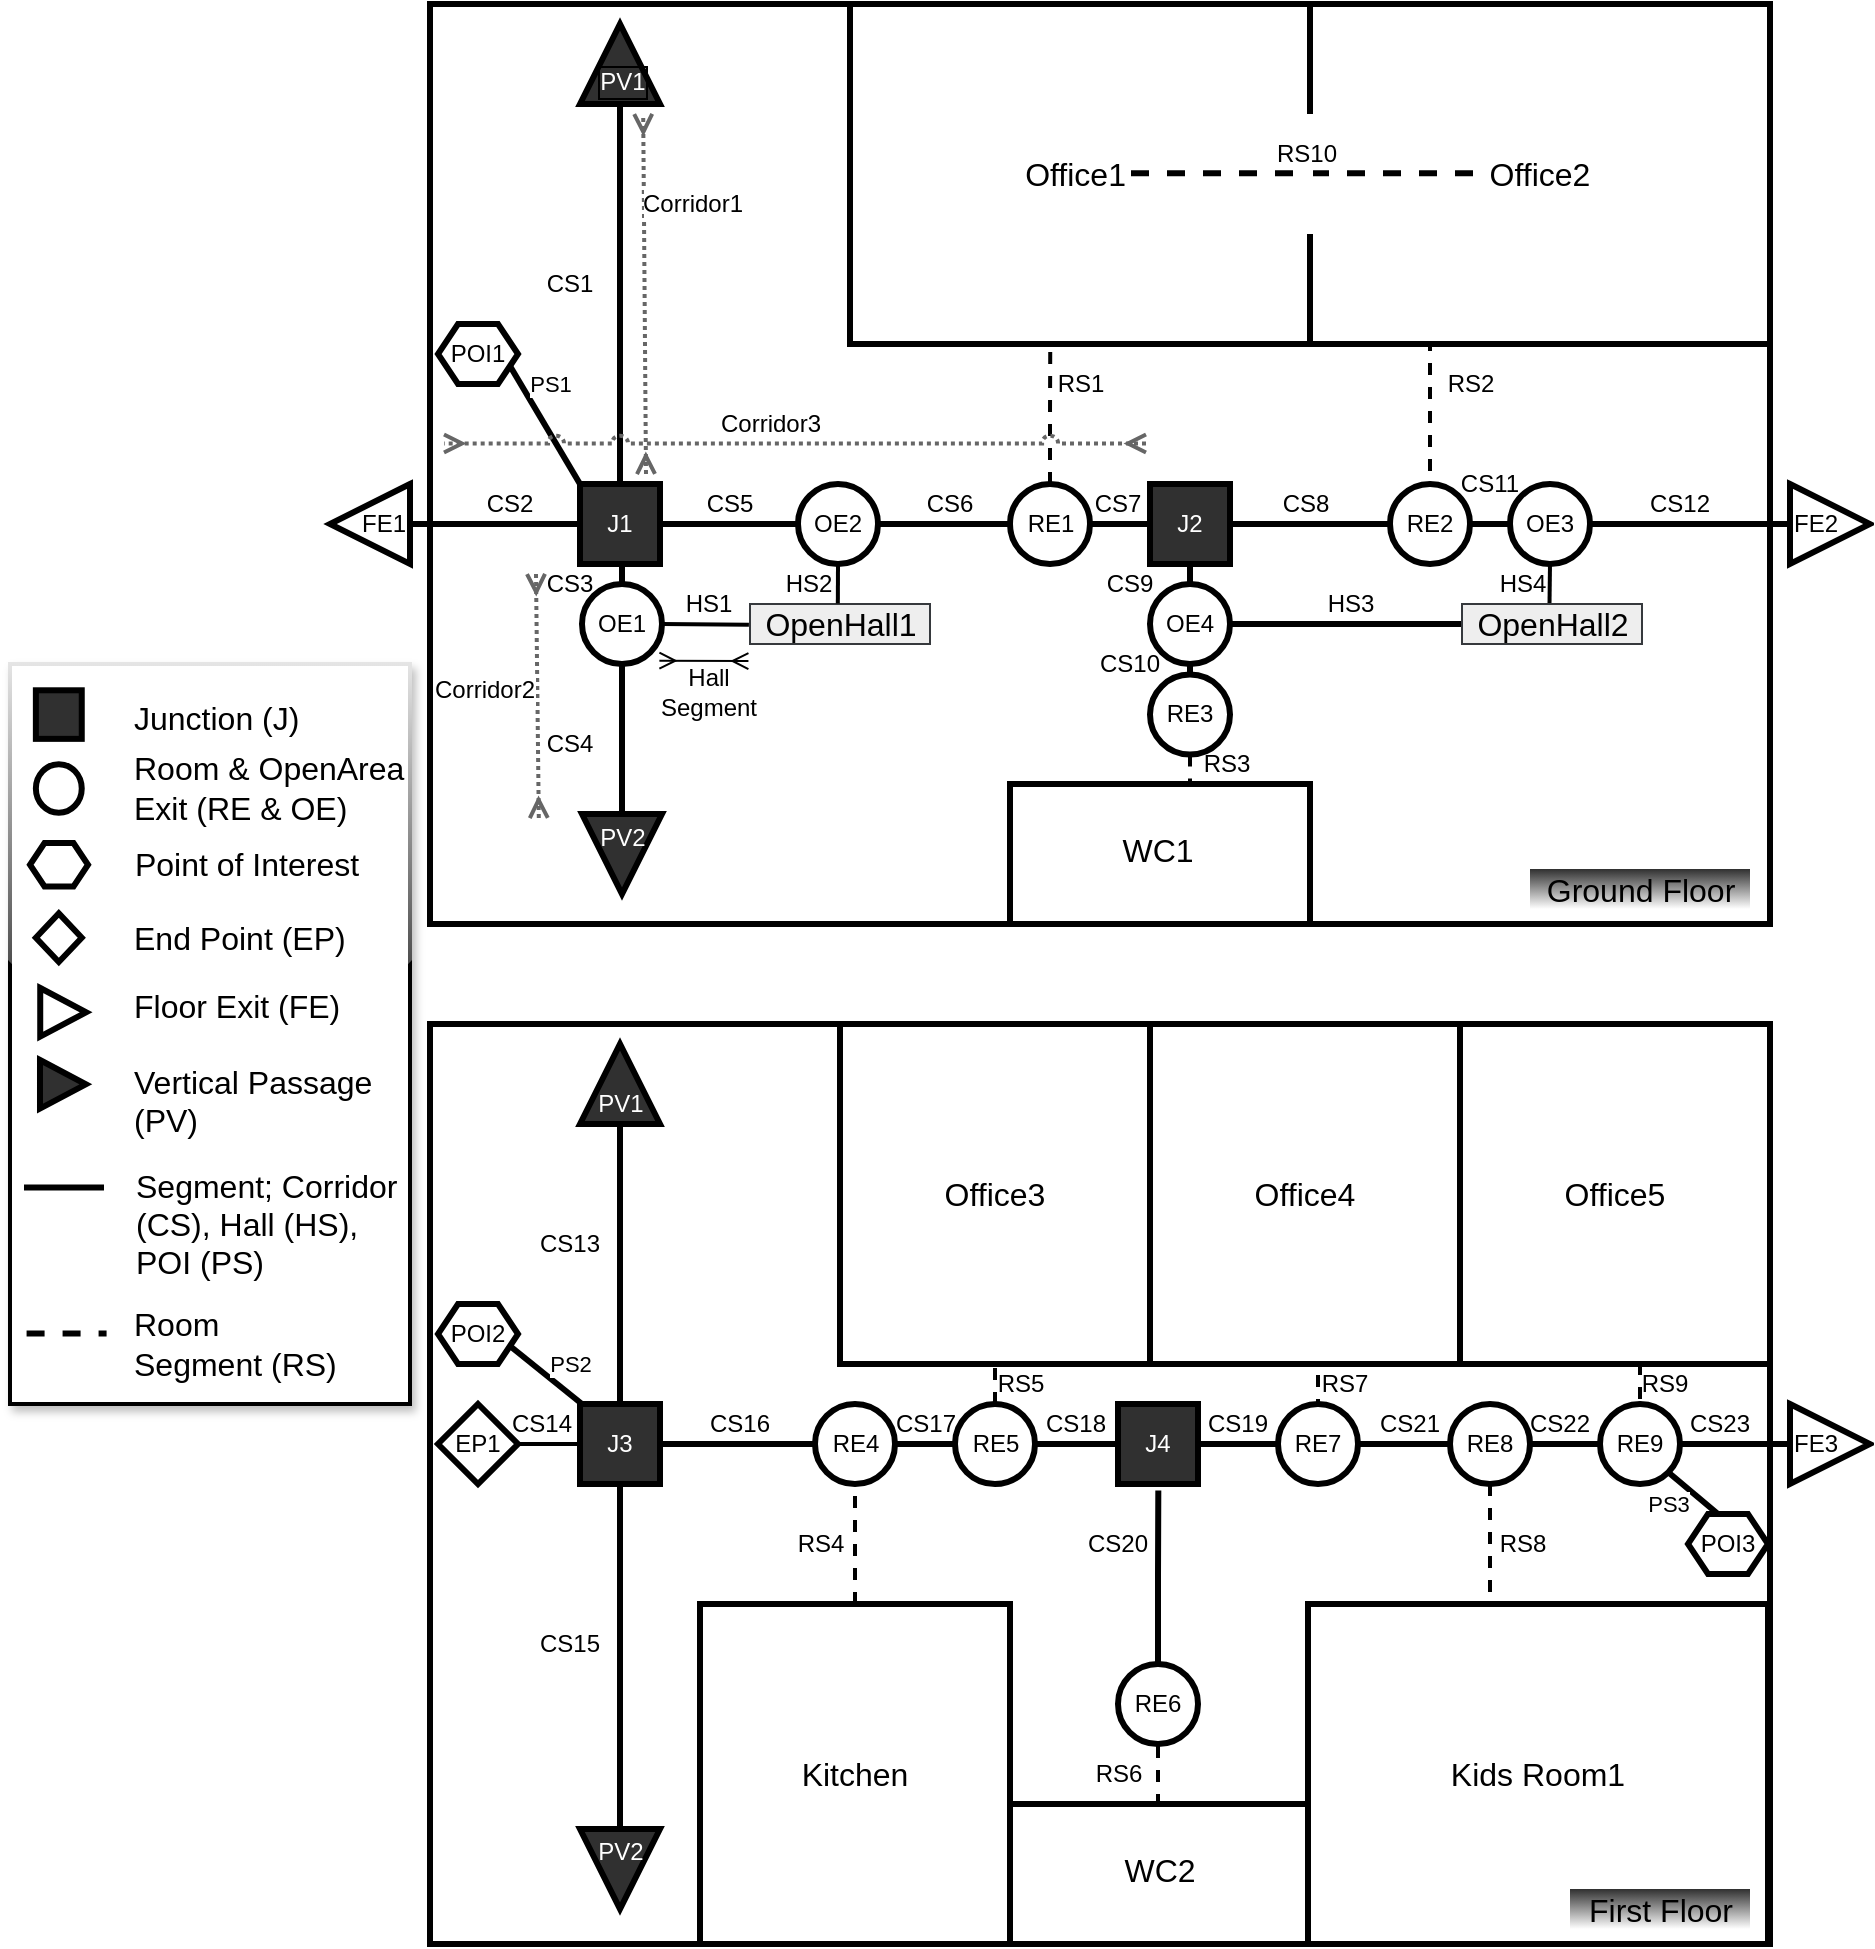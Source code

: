 <mxfile version="13.7.3" type="device"><diagram id="FeTQvDR2r45H1yqkKJsy" name="Page-1"><mxGraphModel dx="2187" dy="922" grid="1" gridSize="10" guides="1" tooltips="1" connect="1" arrows="1" fold="1" page="1" pageScale="1" pageWidth="827" pageHeight="1169" math="0" shadow="0"><root><mxCell id="0"/><mxCell id="1" parent="0"/><mxCell id="H_s1jMmFibpZLGyVerqd-1" value="" style="rounded=0;whiteSpace=wrap;html=1;strokeWidth=3;" parent="1" vertex="1"><mxGeometry x="70" y="10" width="670" height="460" as="geometry"/></mxCell><mxCell id="H_s1jMmFibpZLGyVerqd-9" value="&lt;font style=&quot;font-size: 16px&quot;&gt;Office1&amp;nbsp;&lt;/font&gt;" style="rounded=0;whiteSpace=wrap;html=1;fillColor=#ffffff;strokeWidth=3;" parent="1" vertex="1"><mxGeometry x="280" y="10" width="230" height="170" as="geometry"/></mxCell><mxCell id="H_s1jMmFibpZLGyVerqd-128" style="edgeStyle=orthogonalEdgeStyle;rounded=0;orthogonalLoop=1;jettySize=auto;html=1;exitX=0.25;exitY=1;exitDx=0;exitDy=0;entryX=0.5;entryY=0;entryDx=0;entryDy=0;dashed=1;endArrow=none;endFill=0;strokeWidth=2;fontSize=16;" parent="1" source="H_s1jMmFibpZLGyVerqd-12" target="H_s1jMmFibpZLGyVerqd-51" edge="1"><mxGeometry relative="1" as="geometry"><Array as="points"><mxPoint x="570" y="180"/></Array></mxGeometry></mxCell><mxCell id="emGgeVoVBgO2t76_DJlP-24" style="edgeStyle=none;orthogonalLoop=1;jettySize=auto;html=1;exitX=0;exitY=0.5;exitDx=0;exitDy=0;entryX=0;entryY=0.5;entryDx=0;entryDy=0;startArrow=none;startFill=0;endArrow=none;endFill=0;strokeWidth=3;" parent="1" source="H_s1jMmFibpZLGyVerqd-12" edge="1"><mxGeometry relative="1" as="geometry"><mxPoint x="551.0" y="95" as="targetPoint"/></mxGeometry></mxCell><mxCell id="H_s1jMmFibpZLGyVerqd-12" value="&lt;span style=&quot;font-size: 16px&quot;&gt;Office2&lt;/span&gt;" style="rounded=0;whiteSpace=wrap;html=1;fillColor=#ffffff;strokeWidth=3;" parent="1" vertex="1"><mxGeometry x="510" y="10" width="230" height="170" as="geometry"/></mxCell><mxCell id="H_s1jMmFibpZLGyVerqd-13" value="" style="rounded=0;whiteSpace=wrap;html=1;fillColor=#ffffff;strokeWidth=3;" parent="1" vertex="1"><mxGeometry x="360" y="400" width="150" height="70" as="geometry"/></mxCell><mxCell id="H_s1jMmFibpZLGyVerqd-15" value="&lt;font style=&quot;font-size: 16px&quot;&gt;WC1&lt;/font&gt;" style="text;html=1;strokeColor=none;fillColor=none;align=center;verticalAlign=middle;whiteSpace=wrap;rounded=0;fontSize=12;" parent="1" vertex="1"><mxGeometry x="414" y="422.5" width="40" height="20" as="geometry"/></mxCell><mxCell id="H_s1jMmFibpZLGyVerqd-16" value="" style="rounded=0;whiteSpace=wrap;html=1;strokeWidth=3;" parent="1" vertex="1"><mxGeometry x="70" y="520" width="670" height="460" as="geometry"/></mxCell><mxCell id="H_s1jMmFibpZLGyVerqd-21" value="&lt;span style=&quot;font-size: 16px&quot;&gt;Office3&lt;/span&gt;" style="rounded=0;whiteSpace=wrap;html=1;fillColor=#ffffff;strokeWidth=3;" parent="1" vertex="1"><mxGeometry x="275" y="520" width="155" height="170" as="geometry"/></mxCell><mxCell id="H_s1jMmFibpZLGyVerqd-126" style="edgeStyle=orthogonalEdgeStyle;rounded=0;orthogonalLoop=1;jettySize=auto;html=1;exitX=0.5;exitY=1;exitDx=0;exitDy=0;entryX=0.5;entryY=0;entryDx=0;entryDy=0;dashed=1;endArrow=none;endFill=0;strokeWidth=2;fontSize=16;" parent="1" source="H_s1jMmFibpZLGyVerqd-22" target="H_s1jMmFibpZLGyVerqd-40" edge="1"><mxGeometry relative="1" as="geometry"/></mxCell><mxCell id="H_s1jMmFibpZLGyVerqd-22" value="&lt;span style=&quot;font-size: 16px&quot;&gt;Office5&lt;/span&gt;" style="rounded=0;whiteSpace=wrap;html=1;fillColor=#ffffff;strokeWidth=3;" parent="1" vertex="1"><mxGeometry x="585" y="520" width="155" height="170" as="geometry"/></mxCell><mxCell id="H_s1jMmFibpZLGyVerqd-124" style="edgeStyle=orthogonalEdgeStyle;rounded=0;orthogonalLoop=1;jettySize=auto;html=1;exitX=0.5;exitY=0;exitDx=0;exitDy=0;entryX=0.5;entryY=1;entryDx=0;entryDy=0;dashed=1;endArrow=none;endFill=0;strokeWidth=2;fontSize=16;" parent="1" source="H_s1jMmFibpZLGyVerqd-23" target="H_s1jMmFibpZLGyVerqd-91" edge="1"><mxGeometry relative="1" as="geometry"/></mxCell><mxCell id="H_s1jMmFibpZLGyVerqd-23" value="" style="rounded=0;whiteSpace=wrap;html=1;fillColor=#ffffff;strokeWidth=3;" parent="1" vertex="1"><mxGeometry x="360" y="910" width="150" height="70" as="geometry"/></mxCell><mxCell id="H_s1jMmFibpZLGyVerqd-24" value="&lt;font style=&quot;font-size: 16px&quot;&gt;WC2&lt;/font&gt;" style="text;html=1;strokeColor=none;fillColor=none;align=center;verticalAlign=middle;whiteSpace=wrap;rounded=0;fontSize=12;" parent="1" vertex="1"><mxGeometry x="415" y="932.5" width="40" height="20" as="geometry"/></mxCell><mxCell id="H_s1jMmFibpZLGyVerqd-125" style="edgeStyle=orthogonalEdgeStyle;rounded=0;orthogonalLoop=1;jettySize=auto;html=1;exitX=0.5;exitY=1;exitDx=0;exitDy=0;entryX=0.5;entryY=0;entryDx=0;entryDy=0;dashed=1;endArrow=none;endFill=0;strokeWidth=2;fontSize=16;" parent="1" source="H_s1jMmFibpZLGyVerqd-25" target="H_s1jMmFibpZLGyVerqd-39" edge="1"><mxGeometry relative="1" as="geometry"/></mxCell><mxCell id="H_s1jMmFibpZLGyVerqd-25" value="&lt;span style=&quot;font-size: 16px&quot;&gt;Office4&lt;/span&gt;" style="rounded=0;whiteSpace=wrap;html=1;fillColor=#ffffff;strokeWidth=3;" parent="1" vertex="1"><mxGeometry x="430" y="520" width="155" height="170" as="geometry"/></mxCell><mxCell id="H_s1jMmFibpZLGyVerqd-122" style="edgeStyle=orthogonalEdgeStyle;rounded=0;orthogonalLoop=1;jettySize=auto;html=1;exitX=0.5;exitY=0;exitDx=0;exitDy=0;entryX=0.5;entryY=1;entryDx=0;entryDy=0;endArrow=none;endFill=0;strokeWidth=2;fontSize=16;dashed=1;" parent="1" source="H_s1jMmFibpZLGyVerqd-26" target="H_s1jMmFibpZLGyVerqd-44" edge="1"><mxGeometry relative="1" as="geometry"/></mxCell><mxCell id="H_s1jMmFibpZLGyVerqd-26" value="&lt;font style=&quot;font-size: 16px&quot;&gt;Kitchen&lt;/font&gt;" style="rounded=0;whiteSpace=wrap;html=1;fillColor=#ffffff;strokeWidth=3;" parent="1" vertex="1"><mxGeometry x="205" y="810" width="155" height="170" as="geometry"/></mxCell><mxCell id="H_s1jMmFibpZLGyVerqd-27" value="&lt;font style=&quot;font-size: 16px&quot;&gt;Kids Room1&lt;/font&gt;" style="rounded=0;whiteSpace=wrap;html=1;fillColor=#ffffff;strokeWidth=3;" parent="1" vertex="1"><mxGeometry x="509" y="810" width="230" height="170" as="geometry"/></mxCell><mxCell id="H_s1jMmFibpZLGyVerqd-82" style="edgeStyle=orthogonalEdgeStyle;rounded=0;orthogonalLoop=1;jettySize=auto;html=1;exitX=0;exitY=0.5;exitDx=0;exitDy=0;endArrow=none;endFill=0;strokeWidth=3;fontSize=12;" parent="1" source="H_s1jMmFibpZLGyVerqd-38" target="H_s1jMmFibpZLGyVerqd-44" edge="1"><mxGeometry relative="1" as="geometry"/></mxCell><mxCell id="H_s1jMmFibpZLGyVerqd-123" style="edgeStyle=orthogonalEdgeStyle;rounded=0;orthogonalLoop=1;jettySize=auto;html=1;exitX=0.5;exitY=0;exitDx=0;exitDy=0;entryX=0.5;entryY=1;entryDx=0;entryDy=0;dashed=1;endArrow=none;endFill=0;strokeWidth=2;fontSize=16;" parent="1" source="H_s1jMmFibpZLGyVerqd-38" target="H_s1jMmFibpZLGyVerqd-21" edge="1"><mxGeometry relative="1" as="geometry"/></mxCell><mxCell id="H_s1jMmFibpZLGyVerqd-38" value="RE5" style="ellipse;whiteSpace=wrap;html=1;aspect=fixed;strokeWidth=3;fontSize=12;" parent="1" vertex="1"><mxGeometry x="332.5" y="710" width="40" height="40" as="geometry"/></mxCell><mxCell id="H_s1jMmFibpZLGyVerqd-81" style="edgeStyle=orthogonalEdgeStyle;rounded=0;orthogonalLoop=1;jettySize=auto;html=1;exitX=0;exitY=0.5;exitDx=0;exitDy=0;entryX=1;entryY=0.5;entryDx=0;entryDy=0;endArrow=none;endFill=0;strokeWidth=3;fontSize=12;" parent="1" source="6WjGq5o4AHV743usQjrq-7" target="H_s1jMmFibpZLGyVerqd-38" edge="1"><mxGeometry relative="1" as="geometry"><mxPoint x="415" y="730" as="sourcePoint"/></mxGeometry></mxCell><mxCell id="H_s1jMmFibpZLGyVerqd-39" value="RE7" style="ellipse;whiteSpace=wrap;html=1;aspect=fixed;strokeWidth=3;fontSize=12;" parent="1" vertex="1"><mxGeometry x="494" y="710" width="40" height="40" as="geometry"/></mxCell><mxCell id="H_s1jMmFibpZLGyVerqd-79" style="edgeStyle=orthogonalEdgeStyle;rounded=0;orthogonalLoop=1;jettySize=auto;html=1;exitX=0;exitY=0.5;exitDx=0;exitDy=0;entryX=1;entryY=0.5;entryDx=0;entryDy=0;endArrow=none;endFill=0;strokeWidth=3;fontSize=12;" parent="1" source="H_s1jMmFibpZLGyVerqd-40" target="H_s1jMmFibpZLGyVerqd-45" edge="1"><mxGeometry relative="1" as="geometry"/></mxCell><mxCell id="H_s1jMmFibpZLGyVerqd-40" value="RE9" style="ellipse;whiteSpace=wrap;html=1;aspect=fixed;strokeWidth=3;fontSize=12;" parent="1" vertex="1"><mxGeometry x="655" y="710" width="40" height="40" as="geometry"/></mxCell><mxCell id="H_s1jMmFibpZLGyVerqd-78" style="edgeStyle=orthogonalEdgeStyle;rounded=0;orthogonalLoop=1;jettySize=auto;html=1;entryX=1;entryY=0.5;entryDx=0;entryDy=0;endArrow=none;endFill=0;strokeWidth=3;fontSize=12;" parent="1" source="H_s1jMmFibpZLGyVerqd-42" target="H_s1jMmFibpZLGyVerqd-40" edge="1"><mxGeometry relative="1" as="geometry"/></mxCell><mxCell id="H_s1jMmFibpZLGyVerqd-42" value="FE3" style="triangle;whiteSpace=wrap;html=1;strokeColor=#000000;strokeWidth=3;fillColor=#FFFFFF;gradientColor=none;fontSize=12;align=left;" parent="1" vertex="1"><mxGeometry x="750" y="710" width="40" height="40" as="geometry"/></mxCell><mxCell id="H_s1jMmFibpZLGyVerqd-43" value="" style="triangle;whiteSpace=wrap;html=1;strokeColor=#000000;strokeWidth=3;fillColor=#303030;gradientColor=none;fontSize=12;rotation=-90;fontColor=#FFFFFF;" parent="1" vertex="1"><mxGeometry x="145" y="530" width="40" height="40" as="geometry"/></mxCell><mxCell id="H_s1jMmFibpZLGyVerqd-44" value="RE4" style="ellipse;whiteSpace=wrap;html=1;aspect=fixed;strokeWidth=3;fontSize=12;" parent="1" vertex="1"><mxGeometry x="262.5" y="710" width="40" height="40" as="geometry"/></mxCell><mxCell id="H_s1jMmFibpZLGyVerqd-80" style="edgeStyle=orthogonalEdgeStyle;rounded=0;orthogonalLoop=1;jettySize=auto;html=1;exitX=0;exitY=0.5;exitDx=0;exitDy=0;entryX=1;entryY=0.5;entryDx=0;entryDy=0;endArrow=none;endFill=0;strokeWidth=3;fontSize=12;" parent="1" source="H_s1jMmFibpZLGyVerqd-45" target="H_s1jMmFibpZLGyVerqd-39" edge="1"><mxGeometry relative="1" as="geometry"/></mxCell><mxCell id="H_s1jMmFibpZLGyVerqd-127" style="edgeStyle=orthogonalEdgeStyle;rounded=0;orthogonalLoop=1;jettySize=auto;html=1;exitX=0.5;exitY=1;exitDx=0;exitDy=0;dashed=1;endArrow=none;endFill=0;strokeWidth=2;fontSize=16;" parent="1" source="H_s1jMmFibpZLGyVerqd-45" edge="1"><mxGeometry relative="1" as="geometry"><mxPoint x="610" y="810" as="targetPoint"/><Array as="points"><mxPoint x="610" y="810"/></Array></mxGeometry></mxCell><mxCell id="H_s1jMmFibpZLGyVerqd-45" value="RE8" style="ellipse;whiteSpace=wrap;html=1;aspect=fixed;strokeWidth=3;fontSize=12;" parent="1" vertex="1"><mxGeometry x="580" y="710" width="40" height="40" as="geometry"/></mxCell><mxCell id="H_s1jMmFibpZLGyVerqd-87" style="edgeStyle=orthogonalEdgeStyle;rounded=0;orthogonalLoop=1;jettySize=auto;html=1;exitX=0;exitY=0.5;exitDx=0;exitDy=0;entryX=0.5;entryY=1;entryDx=0;entryDy=0;endArrow=none;endFill=0;strokeWidth=3;fontSize=12;" parent="1" source="H_s1jMmFibpZLGyVerqd-47" target="H_s1jMmFibpZLGyVerqd-86" edge="1"><mxGeometry relative="1" as="geometry"/></mxCell><mxCell id="H_s1jMmFibpZLGyVerqd-47" value="" style="triangle;whiteSpace=wrap;html=1;strokeColor=#000000;strokeWidth=3;fillColor=#303030;gradientColor=none;fontSize=12;rotation=90;" parent="1" vertex="1"><mxGeometry x="145" y="922.5" width="40" height="40" as="geometry"/></mxCell><mxCell id="H_s1jMmFibpZLGyVerqd-48" value="" style="triangle;whiteSpace=wrap;html=1;strokeColor=#000000;strokeWidth=3;fillColor=#303030;gradientColor=none;fontSize=12;rotation=90;" parent="1" vertex="1"><mxGeometry x="146" y="415" width="40" height="40" as="geometry"/></mxCell><mxCell id="H_s1jMmFibpZLGyVerqd-49" value="" style="triangle;whiteSpace=wrap;html=1;strokeColor=#000000;strokeWidth=3;fillColor=#303030;gradientColor=none;fontSize=12;rotation=-90;" parent="1" vertex="1"><mxGeometry x="145" y="20" width="40" height="40" as="geometry"/></mxCell><mxCell id="H_s1jMmFibpZLGyVerqd-61" style="edgeStyle=orthogonalEdgeStyle;rounded=0;orthogonalLoop=1;jettySize=auto;html=1;exitX=0;exitY=0.5;exitDx=0;exitDy=0;entryX=1;entryY=0.5;entryDx=0;entryDy=0;fontSize=12;endArrow=none;endFill=0;strokeWidth=3;" parent="1" source="H_s1jMmFibpZLGyVerqd-65" target="H_s1jMmFibpZLGyVerqd-58" edge="1"><mxGeometry relative="1" as="geometry"/></mxCell><mxCell id="H_s1jMmFibpZLGyVerqd-67" style="edgeStyle=orthogonalEdgeStyle;rounded=0;orthogonalLoop=1;jettySize=auto;html=1;exitX=0;exitY=0.5;exitDx=0;exitDy=0;entryX=1;entryY=0.5;entryDx=0;entryDy=0;endArrow=none;endFill=0;strokeWidth=3;fontSize=12;" parent="1" source="QsYqPLQp_j27m1w2icqJ-17" target="H_s1jMmFibpZLGyVerqd-65" edge="1"><mxGeometry relative="1" as="geometry"/></mxCell><mxCell id="H_s1jMmFibpZLGyVerqd-136" style="edgeStyle=orthogonalEdgeStyle;rounded=0;orthogonalLoop=1;jettySize=auto;html=1;entryX=0.431;entryY=1.001;entryDx=0;entryDy=0;entryPerimeter=0;endArrow=none;endFill=0;strokeWidth=2;fontSize=16;dashed=1;exitX=0.5;exitY=0;exitDx=0;exitDy=0;" parent="1" source="H_s1jMmFibpZLGyVerqd-50" edge="1"><mxGeometry relative="1" as="geometry"><mxPoint x="381.0" y="211" as="sourcePoint"/><mxPoint x="380.13" y="180.17" as="targetPoint"/></mxGeometry></mxCell><mxCell id="H_s1jMmFibpZLGyVerqd-50" value="" style="ellipse;whiteSpace=wrap;html=1;aspect=fixed;strokeWidth=3;fontSize=12;" parent="1" vertex="1"><mxGeometry x="360" y="250" width="40" height="40" as="geometry"/></mxCell><mxCell id="H_s1jMmFibpZLGyVerqd-63" style="edgeStyle=orthogonalEdgeStyle;rounded=0;orthogonalLoop=1;jettySize=auto;html=1;exitX=1;exitY=0.5;exitDx=0;exitDy=0;entryX=0;entryY=0.5;entryDx=0;entryDy=0;endArrow=none;endFill=0;strokeWidth=3;fontSize=12;" parent="1" source="QsYqPLQp_j27m1w2icqJ-7" target="H_s1jMmFibpZLGyVerqd-56" edge="1"><mxGeometry relative="1" as="geometry"/></mxCell><mxCell id="QsYqPLQp_j27m1w2icqJ-6" style="edgeStyle=orthogonalEdgeStyle;rounded=0;orthogonalLoop=1;jettySize=auto;html=1;exitX=0.5;exitY=1;exitDx=0;exitDy=0;entryX=0.5;entryY=0;entryDx=0;entryDy=0;endArrow=none;endFill=0;strokeWidth=3;" parent="1" source="6WjGq5o4AHV743usQjrq-1" target="H_s1jMmFibpZLGyVerqd-131" edge="1"><mxGeometry relative="1" as="geometry"/></mxCell><mxCell id="H_s1jMmFibpZLGyVerqd-51" value="RE2" style="ellipse;whiteSpace=wrap;html=1;aspect=fixed;strokeWidth=3;fontSize=12;" parent="1" vertex="1"><mxGeometry x="550" y="250" width="40" height="40" as="geometry"/></mxCell><mxCell id="H_s1jMmFibpZLGyVerqd-56" value="FE2" style="triangle;whiteSpace=wrap;html=1;strokeColor=#000000;strokeWidth=3;fillColor=#FFFFFF;gradientColor=none;fontSize=12;align=left;" parent="1" vertex="1"><mxGeometry x="750" y="250" width="40" height="40" as="geometry"/></mxCell><mxCell id="H_s1jMmFibpZLGyVerqd-58" value="FE1" style="triangle;whiteSpace=wrap;html=1;strokeColor=#000000;strokeWidth=3;fillColor=#FFFFFF;gradientColor=none;fontSize=12;rotation=0;flipH=1;align=right;" parent="1" vertex="1"><mxGeometry x="20" y="250" width="40" height="40" as="geometry"/></mxCell><mxCell id="H_s1jMmFibpZLGyVerqd-68" style="edgeStyle=orthogonalEdgeStyle;rounded=0;orthogonalLoop=1;jettySize=auto;html=1;exitX=0.5;exitY=0;exitDx=0;exitDy=0;entryX=0;entryY=0.5;entryDx=0;entryDy=0;endArrow=none;endFill=0;strokeWidth=3;fontSize=12;" parent="1" source="H_s1jMmFibpZLGyVerqd-65" target="H_s1jMmFibpZLGyVerqd-49" edge="1"><mxGeometry relative="1" as="geometry"/></mxCell><mxCell id="H_s1jMmFibpZLGyVerqd-69" style="edgeStyle=orthogonalEdgeStyle;rounded=0;orthogonalLoop=1;jettySize=auto;html=1;exitX=0.5;exitY=1;exitDx=0;exitDy=0;entryX=0;entryY=0.5;entryDx=0;entryDy=0;endArrow=none;endFill=0;strokeWidth=3;fontSize=12;" parent="1" source="QsYqPLQp_j27m1w2icqJ-21" target="H_s1jMmFibpZLGyVerqd-48" edge="1"><mxGeometry relative="1" as="geometry"/></mxCell><mxCell id="emGgeVoVBgO2t76_DJlP-3" value="PS1" style="orthogonalLoop=1;jettySize=auto;html=1;exitX=0;exitY=0;exitDx=0;exitDy=0;entryX=1;entryY=0.75;entryDx=0;entryDy=0;endArrow=none;endFill=0;elbow=vertical;strokeWidth=3;" parent="1" source="H_s1jMmFibpZLGyVerqd-65" target="emGgeVoVBgO2t76_DJlP-1" edge="1"><mxGeometry x="0.477" y="-13" relative="1" as="geometry"><mxPoint x="155" y="239" as="sourcePoint"/><mxPoint x="120" y="210" as="targetPoint"/><mxPoint as="offset"/></mxGeometry></mxCell><mxCell id="H_s1jMmFibpZLGyVerqd-65" value="J1" style="whiteSpace=wrap;html=1;aspect=fixed;strokeColor=#000000;strokeWidth=3;fillColor=#303030;gradientColor=none;fontSize=12;fontColor=#FFFFFF;" parent="1" vertex="1"><mxGeometry x="145" y="250" width="40" height="40" as="geometry"/></mxCell><mxCell id="H_s1jMmFibpZLGyVerqd-88" style="edgeStyle=orthogonalEdgeStyle;rounded=0;orthogonalLoop=1;jettySize=auto;html=1;exitX=0.5;exitY=0;exitDx=0;exitDy=0;entryX=0;entryY=0.5;entryDx=0;entryDy=0;endArrow=none;endFill=0;strokeWidth=3;fontSize=12;" parent="1" source="H_s1jMmFibpZLGyVerqd-86" target="H_s1jMmFibpZLGyVerqd-43" edge="1"><mxGeometry relative="1" as="geometry"/></mxCell><mxCell id="H_s1jMmFibpZLGyVerqd-89" style="edgeStyle=orthogonalEdgeStyle;rounded=0;orthogonalLoop=1;jettySize=auto;html=1;exitX=1;exitY=0.5;exitDx=0;exitDy=0;entryX=0;entryY=0.5;entryDx=0;entryDy=0;endArrow=none;endFill=0;strokeWidth=3;fontSize=12;" parent="1" source="H_s1jMmFibpZLGyVerqd-86" target="H_s1jMmFibpZLGyVerqd-44" edge="1"><mxGeometry relative="1" as="geometry"/></mxCell><mxCell id="H_s1jMmFibpZLGyVerqd-86" value="J3" style="whiteSpace=wrap;html=1;aspect=fixed;strokeColor=#000000;strokeWidth=3;fillColor=#303030;gradientColor=none;fontSize=12;fontColor=#FFFFFF;" parent="1" vertex="1"><mxGeometry x="145" y="710" width="40" height="40" as="geometry"/></mxCell><mxCell id="H_s1jMmFibpZLGyVerqd-91" value="RE6" style="ellipse;whiteSpace=wrap;html=1;aspect=fixed;strokeWidth=3;fontSize=12;" parent="1" vertex="1"><mxGeometry x="414" y="840" width="40" height="40" as="geometry"/></mxCell><mxCell id="H_s1jMmFibpZLGyVerqd-93" style="edgeStyle=orthogonalEdgeStyle;rounded=0;orthogonalLoop=1;jettySize=auto;html=1;exitX=0;exitY=0.5;exitDx=0;exitDy=0;endArrow=none;endFill=0;strokeWidth=3;fontSize=12;entryX=1;entryY=0.5;entryDx=0;entryDy=0;" parent="1" source="H_s1jMmFibpZLGyVerqd-39" target="6WjGq5o4AHV743usQjrq-7" edge="1"><mxGeometry relative="1" as="geometry"><mxPoint x="487.5" y="730" as="sourcePoint"/><mxPoint x="455" y="730" as="targetPoint"/></mxGeometry></mxCell><mxCell id="H_s1jMmFibpZLGyVerqd-120" value="Ground Floor" style="text;html=1;align=center;verticalAlign=middle;resizable=0;points=[];autosize=1;fontSize=16;fillColor=#303030;gradientColor=#ffffff;" parent="1" vertex="1"><mxGeometry x="620" y="442.5" width="110" height="20" as="geometry"/></mxCell><mxCell id="H_s1jMmFibpZLGyVerqd-121" value="First Floor" style="text;html=1;align=center;verticalAlign=middle;resizable=0;points=[];autosize=1;fontSize=16;fillColor=#303030;gradientColor=#ffffff;" parent="1" vertex="1"><mxGeometry x="640" y="952.5" width="90" height="20" as="geometry"/></mxCell><mxCell id="H_s1jMmFibpZLGyVerqd-133" style="edgeStyle=orthogonalEdgeStyle;rounded=0;orthogonalLoop=1;jettySize=auto;html=1;entryX=0.5;entryY=0;entryDx=0;entryDy=0;dashed=1;endArrow=none;endFill=0;strokeWidth=2;fontSize=16;" parent="1" source="H_s1jMmFibpZLGyVerqd-131" target="H_s1jMmFibpZLGyVerqd-13" edge="1"><mxGeometry relative="1" as="geometry"><Array as="points"><mxPoint x="450" y="400"/></Array></mxGeometry></mxCell><mxCell id="QsYqPLQp_j27m1w2icqJ-2" style="edgeStyle=orthogonalEdgeStyle;rounded=0;orthogonalLoop=1;jettySize=auto;html=1;exitX=0;exitY=0.5;exitDx=0;exitDy=0;entryX=0.982;entryY=0.471;entryDx=0;entryDy=0;entryPerimeter=0;strokeWidth=3;endArrow=none;endFill=0;" parent="1" source="6WjGq5o4AHV743usQjrq-1" target="szQ37OMuKZmXvjRgwUrV-1" edge="1"><mxGeometry relative="1" as="geometry"/></mxCell><mxCell id="H_s1jMmFibpZLGyVerqd-131" value="RE3" style="ellipse;whiteSpace=wrap;html=1;aspect=fixed;strokeWidth=3;fontSize=12;" parent="1" vertex="1"><mxGeometry x="430" y="345.29" width="40" height="40" as="geometry"/></mxCell><mxCell id="H_s1jMmFibpZLGyVerqd-140" style="edgeStyle=orthogonalEdgeStyle;rounded=0;orthogonalLoop=1;jettySize=auto;html=1;exitX=1;exitY=0.5;exitDx=0;exitDy=0;entryX=0;entryY=0.5;entryDx=0;entryDy=0;endArrow=none;endFill=0;strokeWidth=2;fontSize=16;" parent="1" source="H_s1jMmFibpZLGyVerqd-139" target="H_s1jMmFibpZLGyVerqd-86" edge="1"><mxGeometry relative="1" as="geometry"/></mxCell><mxCell id="H_s1jMmFibpZLGyVerqd-139" value="EP1" style="rhombus;whiteSpace=wrap;html=1;strokeColor=#000000;strokeWidth=3;fillColor=#FFFFFF;gradientColor=none;fontSize=12;aspect=fixed;" parent="1" vertex="1"><mxGeometry x="74" y="710" width="40" height="40" as="geometry"/></mxCell><mxCell id="szQ37OMuKZmXvjRgwUrV-1" value="RE1" style="text;html=1;align=center;verticalAlign=middle;resizable=0;points=[];autosize=1;" parent="1" vertex="1"><mxGeometry x="360" y="260" width="40" height="20" as="geometry"/></mxCell><mxCell id="szQ37OMuKZmXvjRgwUrV-2" value="PV1" style="text;html=1;align=center;verticalAlign=middle;resizable=0;points=[];autosize=1;fontColor=#FFFFFF;labelBorderColor=#000000;" parent="1" vertex="1"><mxGeometry x="146" y="39" width="40" height="20" as="geometry"/></mxCell><mxCell id="szQ37OMuKZmXvjRgwUrV-11" value="PV2" style="text;html=1;align=center;verticalAlign=middle;resizable=0;points=[];autosize=1;fontColor=#FFFFFF;" parent="1" vertex="1"><mxGeometry x="146" y="417" width="40" height="20" as="geometry"/></mxCell><mxCell id="szQ37OMuKZmXvjRgwUrV-12" value="Text" style="text;html=1;align=center;verticalAlign=middle;resizable=0;points=[];autosize=1;fontColor=#FFFFFF;" parent="1" vertex="1"><mxGeometry x="224" y="501" width="40" height="20" as="geometry"/></mxCell><mxCell id="szQ37OMuKZmXvjRgwUrV-14" value="&lt;font color=&quot;#ffffff&quot;&gt;PV1&lt;/font&gt;" style="text;html=1;align=center;verticalAlign=middle;resizable=0;points=[];autosize=1;fontColor=#303030;" parent="1" vertex="1"><mxGeometry x="145" y="550" width="40" height="20" as="geometry"/></mxCell><mxCell id="szQ37OMuKZmXvjRgwUrV-15" value="PV2" style="text;html=1;align=center;verticalAlign=middle;resizable=0;points=[];autosize=1;fontColor=#FFFFFF;" parent="1" vertex="1"><mxGeometry x="145" y="923.5" width="40" height="20" as="geometry"/></mxCell><mxCell id="fVjPSOBGSRbUAIZiHek_-10" value="Corridor3" style="text;html=1;align=center;verticalAlign=middle;resizable=0;points=[];autosize=1;rotation=0;" parent="1" vertex="1"><mxGeometry x="205" y="210" width="70" height="20" as="geometry"/></mxCell><mxCell id="fVjPSOBGSRbUAIZiHek_-7" value="" style="endArrow=ERmany;startArrow=ERmany;html=1;rounded=0;jumpStyle=arc;startFill=0;endFill=0;strokeWidth=2;strokeColor=#666666;dashed=1;dashPattern=1 1;" parent="1" edge="1"><mxGeometry width="50" height="50" relative="1" as="geometry"><mxPoint x="428" y="229.76" as="sourcePoint"/><mxPoint x="77" y="229.76" as="targetPoint"/></mxGeometry></mxCell><mxCell id="QsYqPLQp_j27m1w2icqJ-7" value="OE3" style="ellipse;whiteSpace=wrap;html=1;aspect=fixed;strokeWidth=3;fontSize=12;" parent="1" vertex="1"><mxGeometry x="610" y="250" width="40" height="40" as="geometry"/></mxCell><mxCell id="QsYqPLQp_j27m1w2icqJ-8" style="edgeStyle=orthogonalEdgeStyle;rounded=0;orthogonalLoop=1;jettySize=auto;html=1;exitX=1;exitY=0.5;exitDx=0;exitDy=0;entryX=0;entryY=0.5;entryDx=0;entryDy=0;endArrow=none;endFill=0;strokeWidth=3;fontSize=12;" parent="1" source="H_s1jMmFibpZLGyVerqd-51" target="QsYqPLQp_j27m1w2icqJ-7" edge="1"><mxGeometry relative="1" as="geometry"><mxPoint x="590.0" y="270" as="sourcePoint"/><mxPoint x="750" y="270" as="targetPoint"/></mxGeometry></mxCell><mxCell id="QsYqPLQp_j27m1w2icqJ-14" value="" style="endArrow=none;html=1;strokeWidth=2;exitX=0.486;exitY=0.071;exitDx=0;exitDy=0;exitPerimeter=0;" parent="1" source="QsYqPLQp_j27m1w2icqJ-15" edge="1"><mxGeometry width="50" height="50" relative="1" as="geometry"><mxPoint x="630" y="370" as="sourcePoint"/><mxPoint x="630" y="290" as="targetPoint"/></mxGeometry></mxCell><mxCell id="6WjGq5o4AHV743usQjrq-5" style="edgeStyle=orthogonalEdgeStyle;rounded=0;orthogonalLoop=1;jettySize=auto;html=1;endArrow=none;endFill=0;strokeWidth=3;entryX=1;entryY=0.5;entryDx=0;entryDy=0;" parent="1" source="QsYqPLQp_j27m1w2icqJ-15" target="6WjGq5o4AHV743usQjrq-6" edge="1"><mxGeometry relative="1" as="geometry"><mxPoint x="450" y="330" as="targetPoint"/></mxGeometry></mxCell><mxCell id="QsYqPLQp_j27m1w2icqJ-15" value="&lt;font style=&quot;font-size: 16px&quot;&gt;OpenHall2&lt;/font&gt;" style="text;html=1;align=center;verticalAlign=middle;resizable=0;points=[];autosize=1;fillColor=#eeeeee;strokeColor=#36393d;" parent="1" vertex="1"><mxGeometry x="586" y="310" width="90" height="20" as="geometry"/></mxCell><mxCell id="QsYqPLQp_j27m1w2icqJ-16" value="&lt;font style=&quot;font-size: 16px&quot;&gt;OpenHall1&lt;/font&gt;" style="text;html=1;align=center;verticalAlign=middle;resizable=0;points=[];autosize=1;rounded=0;fillColor=#eeeeee;strokeColor=#36393d;" parent="1" vertex="1"><mxGeometry x="230" y="310" width="90" height="20" as="geometry"/></mxCell><mxCell id="QsYqPLQp_j27m1w2icqJ-17" value="OE2" style="ellipse;whiteSpace=wrap;html=1;aspect=fixed;strokeWidth=3;fontSize=12;" parent="1" vertex="1"><mxGeometry x="254" y="250" width="40" height="40" as="geometry"/></mxCell><mxCell id="QsYqPLQp_j27m1w2icqJ-18" style="edgeStyle=orthogonalEdgeStyle;rounded=0;orthogonalLoop=1;jettySize=auto;html=1;exitX=0;exitY=0.5;exitDx=0;exitDy=0;entryX=1;entryY=0.5;entryDx=0;entryDy=0;endArrow=none;endFill=0;strokeWidth=3;fontSize=12;" parent="1" source="H_s1jMmFibpZLGyVerqd-50" target="QsYqPLQp_j27m1w2icqJ-17" edge="1"><mxGeometry relative="1" as="geometry"><mxPoint x="360" y="270.0" as="sourcePoint"/><mxPoint x="185" y="270.0" as="targetPoint"/></mxGeometry></mxCell><mxCell id="QsYqPLQp_j27m1w2icqJ-19" value="" style="endArrow=none;html=1;strokeWidth=2;exitX=0.488;exitY=-0.01;exitDx=0;exitDy=0;exitPerimeter=0;entryX=0.5;entryY=1;entryDx=0;entryDy=0;" parent="1" source="QsYqPLQp_j27m1w2icqJ-16" target="QsYqPLQp_j27m1w2icqJ-17" edge="1"><mxGeometry width="50" height="50" relative="1" as="geometry"><mxPoint x="274" y="369" as="sourcePoint"/><mxPoint x="274.29" y="290.0" as="targetPoint"/></mxGeometry></mxCell><mxCell id="QsYqPLQp_j27m1w2icqJ-20" value="" style="endArrow=none;html=1;strokeWidth=2;entryX=-0.006;entryY=0.52;entryDx=0;entryDy=0;entryPerimeter=0;exitX=1;exitY=0.5;exitDx=0;exitDy=0;" parent="1" source="QsYqPLQp_j27m1w2icqJ-21" target="QsYqPLQp_j27m1w2icqJ-16" edge="1"><mxGeometry width="50" height="50" relative="1" as="geometry"><mxPoint x="170" y="379" as="sourcePoint"/><mxPoint x="240" y="379.29" as="targetPoint"/></mxGeometry></mxCell><mxCell id="QsYqPLQp_j27m1w2icqJ-21" value="OE1" style="ellipse;whiteSpace=wrap;html=1;aspect=fixed;strokeWidth=3;fontSize=12;" parent="1" vertex="1"><mxGeometry x="146" y="300" width="40" height="40" as="geometry"/></mxCell><mxCell id="QsYqPLQp_j27m1w2icqJ-23" style="edgeStyle=orthogonalEdgeStyle;rounded=0;orthogonalLoop=1;jettySize=auto;html=1;exitX=0.5;exitY=1;exitDx=0;exitDy=0;entryX=0.5;entryY=0;entryDx=0;entryDy=0;endArrow=none;endFill=0;strokeWidth=3;fontSize=12;" parent="1" source="H_s1jMmFibpZLGyVerqd-65" target="QsYqPLQp_j27m1w2icqJ-21" edge="1"><mxGeometry relative="1" as="geometry"><mxPoint x="165" y="290" as="sourcePoint"/><mxPoint x="165" y="415" as="targetPoint"/></mxGeometry></mxCell><mxCell id="6WjGq5o4AHV743usQjrq-1" value="J2" style="whiteSpace=wrap;html=1;aspect=fixed;strokeColor=#000000;strokeWidth=3;fillColor=#303030;gradientColor=none;fontSize=12;fontColor=#FFFFFF;" parent="1" vertex="1"><mxGeometry x="430" y="250" width="40" height="40" as="geometry"/></mxCell><mxCell id="6WjGq5o4AHV743usQjrq-2" style="edgeStyle=orthogonalEdgeStyle;rounded=0;orthogonalLoop=1;jettySize=auto;html=1;exitX=0;exitY=0.5;exitDx=0;exitDy=0;entryX=1;entryY=0.5;entryDx=0;entryDy=0;endArrow=none;endFill=0;strokeWidth=3;" parent="1" source="H_s1jMmFibpZLGyVerqd-51" target="6WjGq5o4AHV743usQjrq-1" edge="1"><mxGeometry relative="1" as="geometry"><mxPoint x="550" y="270" as="sourcePoint"/><mxPoint x="470" y="270" as="targetPoint"/></mxGeometry></mxCell><mxCell id="6WjGq5o4AHV743usQjrq-6" value="OE4" style="ellipse;whiteSpace=wrap;html=1;aspect=fixed;strokeWidth=3;fontSize=12;" parent="1" vertex="1"><mxGeometry x="430" y="300" width="40" height="40" as="geometry"/></mxCell><mxCell id="6WjGq5o4AHV743usQjrq-7" value="J4" style="whiteSpace=wrap;html=1;aspect=fixed;strokeColor=#000000;strokeWidth=3;fillColor=#303030;gradientColor=none;fontSize=12;fontColor=#FFFFFF;" parent="1" vertex="1"><mxGeometry x="414" y="710" width="40" height="40" as="geometry"/></mxCell><mxCell id="6WjGq5o4AHV743usQjrq-8" style="edgeStyle=orthogonalEdgeStyle;rounded=0;orthogonalLoop=1;jettySize=auto;html=1;exitX=0.5;exitY=0;exitDx=0;exitDy=0;entryX=0.504;entryY=1.08;entryDx=0;entryDy=0;entryPerimeter=0;endArrow=none;endFill=0;strokeWidth=3;" parent="1" source="H_s1jMmFibpZLGyVerqd-91" target="6WjGq5o4AHV743usQjrq-7" edge="1"><mxGeometry relative="1" as="geometry"/></mxCell><mxCell id="6WjGq5o4AHV743usQjrq-10" value="CS1" style="text;html=1;strokeColor=none;fillColor=none;align=center;verticalAlign=middle;whiteSpace=wrap;rounded=0;" parent="1" vertex="1"><mxGeometry x="120" y="140" width="40" height="20" as="geometry"/></mxCell><mxCell id="6WjGq5o4AHV743usQjrq-11" value="CS2" style="text;html=1;strokeColor=none;fillColor=none;align=center;verticalAlign=middle;whiteSpace=wrap;rounded=0;" parent="1" vertex="1"><mxGeometry x="90" y="250" width="40" height="20" as="geometry"/></mxCell><mxCell id="6WjGq5o4AHV743usQjrq-13" value="CS3" style="text;html=1;strokeColor=none;fillColor=none;align=center;verticalAlign=middle;whiteSpace=wrap;rounded=0;" parent="1" vertex="1"><mxGeometry x="120" y="290" width="40" height="20" as="geometry"/></mxCell><mxCell id="6WjGq5o4AHV743usQjrq-14" value="CS4" style="text;html=1;strokeColor=none;fillColor=none;align=center;verticalAlign=middle;whiteSpace=wrap;rounded=0;" parent="1" vertex="1"><mxGeometry x="120" y="370" width="40" height="20" as="geometry"/></mxCell><mxCell id="6WjGq5o4AHV743usQjrq-15" value="CS5" style="text;html=1;strokeColor=none;fillColor=none;align=center;verticalAlign=middle;whiteSpace=wrap;rounded=0;" parent="1" vertex="1"><mxGeometry x="200" y="250" width="40" height="20" as="geometry"/></mxCell><mxCell id="6WjGq5o4AHV743usQjrq-16" value="CS6" style="text;html=1;strokeColor=none;fillColor=none;align=center;verticalAlign=middle;whiteSpace=wrap;rounded=0;" parent="1" vertex="1"><mxGeometry x="310" y="250" width="40" height="20" as="geometry"/></mxCell><mxCell id="6WjGq5o4AHV743usQjrq-17" value="CS7" style="text;html=1;strokeColor=none;fillColor=none;align=center;verticalAlign=middle;whiteSpace=wrap;rounded=0;" parent="1" vertex="1"><mxGeometry x="394" y="250" width="40" height="20" as="geometry"/></mxCell><mxCell id="6WjGq5o4AHV743usQjrq-18" value="CS8" style="text;html=1;strokeColor=none;fillColor=none;align=center;verticalAlign=middle;whiteSpace=wrap;rounded=0;" parent="1" vertex="1"><mxGeometry x="487.5" y="250" width="40" height="20" as="geometry"/></mxCell><mxCell id="6WjGq5o4AHV743usQjrq-19" value="CS9" style="text;html=1;strokeColor=none;fillColor=none;align=center;verticalAlign=middle;whiteSpace=wrap;rounded=0;" parent="1" vertex="1"><mxGeometry x="400" y="290" width="40" height="20" as="geometry"/></mxCell><mxCell id="6WjGq5o4AHV743usQjrq-20" value="CS10" style="text;html=1;strokeColor=none;fillColor=none;align=center;verticalAlign=middle;whiteSpace=wrap;rounded=0;" parent="1" vertex="1"><mxGeometry x="400" y="330" width="40" height="20" as="geometry"/></mxCell><mxCell id="6WjGq5o4AHV743usQjrq-21" value="CS11" style="text;html=1;strokeColor=none;fillColor=none;align=center;verticalAlign=middle;whiteSpace=wrap;rounded=0;" parent="1" vertex="1"><mxGeometry x="580" y="240" width="40" height="20" as="geometry"/></mxCell><mxCell id="6WjGq5o4AHV743usQjrq-22" value="CS12" style="text;html=1;strokeColor=none;fillColor=none;align=center;verticalAlign=middle;whiteSpace=wrap;rounded=0;" parent="1" vertex="1"><mxGeometry x="675" y="250" width="40" height="20" as="geometry"/></mxCell><mxCell id="6WjGq5o4AHV743usQjrq-23" value="CS13" style="text;html=1;strokeColor=none;fillColor=none;align=center;verticalAlign=middle;whiteSpace=wrap;rounded=0;" parent="1" vertex="1"><mxGeometry x="120" y="620" width="40" height="20" as="geometry"/></mxCell><mxCell id="6WjGq5o4AHV743usQjrq-24" value="CS14" style="text;html=1;strokeColor=none;fillColor=none;align=center;verticalAlign=middle;whiteSpace=wrap;rounded=0;" parent="1" vertex="1"><mxGeometry x="106" y="710" width="40" height="20" as="geometry"/></mxCell><mxCell id="6WjGq5o4AHV743usQjrq-25" value="CS15" style="text;html=1;strokeColor=none;fillColor=none;align=center;verticalAlign=middle;whiteSpace=wrap;rounded=0;" parent="1" vertex="1"><mxGeometry x="120" y="820" width="40" height="20" as="geometry"/></mxCell><mxCell id="6WjGq5o4AHV743usQjrq-26" value="CS16" style="text;html=1;strokeColor=none;fillColor=none;align=center;verticalAlign=middle;whiteSpace=wrap;rounded=0;" parent="1" vertex="1"><mxGeometry x="205" y="710" width="40" height="20" as="geometry"/></mxCell><mxCell id="6WjGq5o4AHV743usQjrq-27" value="CS17" style="text;html=1;strokeColor=none;fillColor=none;align=center;verticalAlign=middle;whiteSpace=wrap;rounded=0;" parent="1" vertex="1"><mxGeometry x="298" y="710" width="40" height="20" as="geometry"/></mxCell><mxCell id="6WjGq5o4AHV743usQjrq-28" value="CS18" style="text;html=1;strokeColor=none;fillColor=none;align=center;verticalAlign=middle;whiteSpace=wrap;rounded=0;" parent="1" vertex="1"><mxGeometry x="372.5" y="710" width="40" height="20" as="geometry"/></mxCell><mxCell id="6WjGq5o4AHV743usQjrq-29" value="CS19" style="text;html=1;strokeColor=none;fillColor=none;align=center;verticalAlign=middle;whiteSpace=wrap;rounded=0;" parent="1" vertex="1"><mxGeometry x="454" y="710" width="40" height="20" as="geometry"/></mxCell><mxCell id="6WjGq5o4AHV743usQjrq-30" value="CS20" style="text;html=1;strokeColor=none;fillColor=none;align=center;verticalAlign=middle;whiteSpace=wrap;rounded=0;" parent="1" vertex="1"><mxGeometry x="394" y="770" width="40" height="20" as="geometry"/></mxCell><mxCell id="6WjGq5o4AHV743usQjrq-31" value="CS21" style="text;html=1;strokeColor=none;fillColor=none;align=center;verticalAlign=middle;whiteSpace=wrap;rounded=0;" parent="1" vertex="1"><mxGeometry x="540" y="710" width="40" height="20" as="geometry"/></mxCell><mxCell id="6WjGq5o4AHV743usQjrq-32" value="CS22" style="text;html=1;strokeColor=none;fillColor=none;align=center;verticalAlign=middle;whiteSpace=wrap;rounded=0;" parent="1" vertex="1"><mxGeometry x="615" y="710" width="40" height="20" as="geometry"/></mxCell><mxCell id="6WjGq5o4AHV743usQjrq-33" value="CS23" style="text;html=1;strokeColor=none;fillColor=none;align=center;verticalAlign=middle;whiteSpace=wrap;rounded=0;" parent="1" vertex="1"><mxGeometry x="695" y="710" width="40" height="20" as="geometry"/></mxCell><mxCell id="H6ky8Y8-DVw1EJVkH1-d-3" value="" style="endArrow=ERmany;startArrow=ERmany;html=1;rounded=0;startFill=0;endFill=0;entryX=0.837;entryY=-0.016;entryDx=0;entryDy=0;entryPerimeter=0;exitX=0.095;exitY=-0.022;exitDx=0;exitDy=0;exitPerimeter=0;" parent="1" source="H6ky8Y8-DVw1EJVkH1-d-4" target="H6ky8Y8-DVw1EJVkH1-d-4" edge="1"><mxGeometry width="50" height="50" relative="1" as="geometry"><mxPoint x="181" y="340.17" as="sourcePoint"/><mxPoint x="240" y="340" as="targetPoint"/></mxGeometry></mxCell><mxCell id="H6ky8Y8-DVw1EJVkH1-d-4" value="&lt;div&gt;&lt;span&gt;Hall&lt;/span&gt;&lt;/div&gt;Segment" style="text;html=1;align=center;verticalAlign=middle;resizable=0;points=[];autosize=1;rotation=0;" parent="1" vertex="1"><mxGeometry x="179.001" y="339" width="60" height="30" as="geometry"/></mxCell><mxCell id="H6ky8Y8-DVw1EJVkH1-d-6" value="HS1" style="text;html=1;align=center;verticalAlign=middle;resizable=0;points=[];autosize=1;" parent="1" vertex="1"><mxGeometry x="189" y="300" width="40" height="20" as="geometry"/></mxCell><mxCell id="H6ky8Y8-DVw1EJVkH1-d-7" value="HS2" style="text;html=1;align=center;verticalAlign=middle;resizable=0;points=[];autosize=1;" parent="1" vertex="1"><mxGeometry x="239" y="290" width="40" height="20" as="geometry"/></mxCell><mxCell id="H6ky8Y8-DVw1EJVkH1-d-8" value="HS3" style="text;html=1;align=center;verticalAlign=middle;resizable=0;points=[];autosize=1;" parent="1" vertex="1"><mxGeometry x="510" y="300" width="40" height="20" as="geometry"/></mxCell><mxCell id="H6ky8Y8-DVw1EJVkH1-d-9" value="HS4" style="text;html=1;align=center;verticalAlign=middle;resizable=0;points=[];autosize=1;" parent="1" vertex="1"><mxGeometry x="596" y="290" width="40" height="20" as="geometry"/></mxCell><mxCell id="H_s1jMmFibpZLGyVerqd-118" value="" style="rounded=0;whiteSpace=wrap;html=1;strokeWidth=2;fillColor=#FFFFFF;fontSize=16;align=left;glass=1;shadow=1;" parent="1" vertex="1"><mxGeometry x="-140" y="340" width="200" height="370" as="geometry"/></mxCell><mxCell id="H_s1jMmFibpZLGyVerqd-35" value="&lt;blockquote style=&quot;margin: 0px 0px 0px 40px ; border: none ; padding: 0px ; font-size: 16px&quot;&gt;&lt;br&gt;&lt;/blockquote&gt;" style="ellipse;whiteSpace=wrap;html=1;strokeWidth=3;fontSize=16;labelPosition=right;verticalLabelPosition=middle;align=left;verticalAlign=middle;" parent="1" vertex="1"><mxGeometry x="-127.063" y="390.089" width="22.941" height="24.286" as="geometry"/></mxCell><mxCell id="H_s1jMmFibpZLGyVerqd-72" value="&lt;blockquote style=&quot;margin: 0 0 0 40px ; border: none ; padding: 0px&quot;&gt;&lt;br&gt;&lt;/blockquote&gt;" style="whiteSpace=wrap;html=1;strokeColor=#000000;strokeWidth=3;fillColor=#303030;gradientColor=none;fontSize=12;labelPosition=right;verticalLabelPosition=middle;align=left;verticalAlign=middle;" parent="1" vertex="1"><mxGeometry x="-127.063" y="353.147" width="22.941" height="24.286" as="geometry"/></mxCell><mxCell id="H_s1jMmFibpZLGyVerqd-114" value="&lt;span&gt;Room &amp;amp; OpenArea&lt;br&gt;Exit (RE &amp;amp; OE)&lt;/span&gt;" style="text;html=1;align=left;verticalAlign=middle;resizable=0;points=[];autosize=1;fontSize=16;" parent="1" vertex="1"><mxGeometry x="-80.008" y="382.237" width="150" height="40" as="geometry"/></mxCell><mxCell id="H_s1jMmFibpZLGyVerqd-116" value="&lt;span&gt;Junction (J)&lt;/span&gt;" style="text;html=1;align=left;verticalAlign=middle;resizable=0;points=[];autosize=1;fontSize=16;" parent="1" vertex="1"><mxGeometry x="-80.004" y="357.434" width="100" height="20" as="geometry"/></mxCell><mxCell id="H_s1jMmFibpZLGyVerqd-34" value="&lt;blockquote style=&quot;margin: 0 0 0 40px ; border: none ; padding: 0px&quot;&gt;&lt;br&gt;&lt;/blockquote&gt;" style="triangle;whiteSpace=wrap;html=1;strokeColor=#000000;strokeWidth=3;fillColor=#303030;gradientColor=none;fontSize=12;align=left;labelPosition=right;verticalLabelPosition=middle;verticalAlign=middle;" parent="1" vertex="1"><mxGeometry x="-125.003" y="537.998" width="22.941" height="24.286" as="geometry"/></mxCell><mxCell id="H_s1jMmFibpZLGyVerqd-112" style="edgeStyle=orthogonalEdgeStyle;rounded=0;orthogonalLoop=1;jettySize=auto;html=1;exitX=0;exitY=0.5;exitDx=0;exitDy=0;entryX=0;entryY=0.25;entryDx=0;entryDy=0;endArrow=none;endFill=0;strokeWidth=3;fontSize=16;" parent="1" source="H_s1jMmFibpZLGyVerqd-34" target="H_s1jMmFibpZLGyVerqd-34" edge="1"><mxGeometry relative="1" as="geometry"/></mxCell><mxCell id="H_s1jMmFibpZLGyVerqd-115" value="&lt;span&gt;Vertical Passage&lt;br&gt;(PV)&lt;br&gt;&lt;br&gt;&lt;/span&gt;" style="text;html=1;align=left;verticalAlign=middle;resizable=0;points=[];autosize=1;fontSize=16;" parent="1" vertex="1"><mxGeometry x="-80.004" y="537.995" width="130" height="60" as="geometry"/></mxCell><mxCell id="H_s1jMmFibpZLGyVerqd-37" value="&lt;blockquote style=&quot;margin: 0 0 0 40px ; border: none ; padding: 0px&quot;&gt;&lt;br&gt;&lt;/blockquote&gt;" style="triangle;whiteSpace=wrap;html=1;strokeColor=#000000;strokeWidth=3;fillColor=#FFFFFF;gradientColor=none;fontSize=12;labelPosition=right;verticalLabelPosition=middle;align=left;verticalAlign=middle;" parent="1" vertex="1"><mxGeometry x="-124.883" y="501.999" width="22.941" height="24.286" as="geometry"/></mxCell><mxCell id="H_s1jMmFibpZLGyVerqd-113" value="&lt;span&gt;Floor Exit (FE)&lt;/span&gt;" style="text;html=1;align=left;verticalAlign=middle;resizable=0;points=[];autosize=1;fontSize=16;" parent="1" vertex="1"><mxGeometry x="-80.004" y="500.996" width="120" height="20" as="geometry"/></mxCell><mxCell id="H_s1jMmFibpZLGyVerqd-84" value="&lt;blockquote style=&quot;margin: 0 0 0 40px ; border: none ; padding: 0px&quot;&gt;&lt;br&gt;&lt;/blockquote&gt;" style="rhombus;whiteSpace=wrap;html=1;strokeColor=#000000;strokeWidth=3;fillColor=#FFFFFF;gradientColor=none;fontSize=12;labelPosition=right;verticalLabelPosition=middle;align=left;verticalAlign=middle;" parent="1" vertex="1"><mxGeometry x="-127.063" y="464.708" width="22.941" height="24.286" as="geometry"/></mxCell><mxCell id="H_s1jMmFibpZLGyVerqd-117" value="&lt;span&gt;End Point (EP)&lt;/span&gt;" style="text;html=1;align=left;verticalAlign=middle;resizable=0;points=[];autosize=1;fontSize=16;" parent="1" vertex="1"><mxGeometry x="-80.004" y="466.856" width="120" height="20" as="geometry"/></mxCell><mxCell id="6WjGq5o4AHV743usQjrq-34" value="&lt;font style=&quot;font-size: 16px&quot;&gt;Segment; Corridor (CS), Hall (HS), POI (PS)&lt;/font&gt;" style="text;html=1;strokeColor=none;fillColor=none;align=left;verticalAlign=middle;whiteSpace=wrap;rounded=0;" parent="1" vertex="1"><mxGeometry x="-78.6" y="590" width="140.01" height="60" as="geometry"/></mxCell><mxCell id="6WjGq5o4AHV743usQjrq-35" value="" style="endArrow=none;startArrow=none;html=1;strokeColor=#000000;strokeWidth=3;startFill=0;endFill=0;" parent="1" edge="1"><mxGeometry width="50" height="50" relative="1" as="geometry"><mxPoint x="-133" y="601.76" as="sourcePoint"/><mxPoint x="-93" y="601.76" as="targetPoint"/></mxGeometry></mxCell><mxCell id="H6ky8Y8-DVw1EJVkH1-d-12" value="&lt;font style=&quot;font-size: 16px&quot;&gt;Room&lt;br&gt;Segment (RS)&lt;/font&gt;" style="text;html=1;strokeColor=none;fillColor=none;align=left;verticalAlign=middle;whiteSpace=wrap;rounded=0;" parent="1" vertex="1"><mxGeometry x="-80.01" y="650" width="140.01" height="60" as="geometry"/></mxCell><mxCell id="H6ky8Y8-DVw1EJVkH1-d-13" value="" style="endArrow=none;startArrow=none;html=1;strokeColor=#000000;strokeWidth=3;startFill=0;endFill=0;dashed=1;" parent="1" edge="1"><mxGeometry width="50" height="50" relative="1" as="geometry"><mxPoint x="-131.71" y="674.76" as="sourcePoint"/><mxPoint x="-91.71" y="674.76" as="targetPoint"/></mxGeometry></mxCell><mxCell id="H6ky8Y8-DVw1EJVkH1-d-16" value="RS1" style="text;html=1;align=center;verticalAlign=middle;resizable=0;points=[];autosize=1;" parent="1" vertex="1"><mxGeometry x="375" y="190" width="40" height="20" as="geometry"/></mxCell><mxCell id="H6ky8Y8-DVw1EJVkH1-d-17" value="RS2" style="text;html=1;align=center;verticalAlign=middle;resizable=0;points=[];autosize=1;" parent="1" vertex="1"><mxGeometry x="570" y="190" width="40" height="20" as="geometry"/></mxCell><mxCell id="H6ky8Y8-DVw1EJVkH1-d-18" value="RS3" style="text;html=1;align=center;verticalAlign=middle;resizable=0;points=[];autosize=1;" parent="1" vertex="1"><mxGeometry x="447.5" y="380" width="40" height="20" as="geometry"/></mxCell><mxCell id="H6ky8Y8-DVw1EJVkH1-d-19" value="RS4" style="text;html=1;align=center;verticalAlign=middle;resizable=0;points=[];autosize=1;" parent="1" vertex="1"><mxGeometry x="245" y="770" width="40" height="20" as="geometry"/></mxCell><mxCell id="H6ky8Y8-DVw1EJVkH1-d-20" value="RS5" style="text;html=1;align=center;verticalAlign=middle;resizable=0;points=[];autosize=1;" parent="1" vertex="1"><mxGeometry x="345" y="690" width="40" height="20" as="geometry"/></mxCell><mxCell id="H6ky8Y8-DVw1EJVkH1-d-21" value="RS6" style="text;html=1;align=center;verticalAlign=middle;resizable=0;points=[];autosize=1;" parent="1" vertex="1"><mxGeometry x="394" y="885" width="40" height="20" as="geometry"/></mxCell><mxCell id="H6ky8Y8-DVw1EJVkH1-d-22" value="RS7" style="text;html=1;align=center;verticalAlign=middle;resizable=0;points=[];autosize=1;" parent="1" vertex="1"><mxGeometry x="507" y="690" width="40" height="20" as="geometry"/></mxCell><mxCell id="H6ky8Y8-DVw1EJVkH1-d-23" value="RS8" style="text;html=1;align=center;verticalAlign=middle;resizable=0;points=[];autosize=1;" parent="1" vertex="1"><mxGeometry x="596" y="770" width="40" height="20" as="geometry"/></mxCell><mxCell id="H6ky8Y8-DVw1EJVkH1-d-24" value="RS9" style="text;html=1;align=center;verticalAlign=middle;resizable=0;points=[];autosize=1;" parent="1" vertex="1"><mxGeometry x="667" y="690" width="40" height="20" as="geometry"/></mxCell><mxCell id="emGgeVoVBgO2t76_DJlP-1" value="POI1" style="shape=hexagon;perimeter=hexagonPerimeter2;whiteSpace=wrap;html=1;strokeWidth=3;" parent="1" vertex="1"><mxGeometry x="74" y="170" width="40" height="30" as="geometry"/></mxCell><mxCell id="emGgeVoVBgO2t76_DJlP-5" value="PS2" style="edgeStyle=none;orthogonalLoop=1;jettySize=auto;html=1;exitX=1;exitY=0.75;exitDx=0;exitDy=0;entryX=1;entryY=0;entryDx=0;entryDy=0;endArrow=none;endFill=0;strokeWidth=3;" parent="1" source="emGgeVoVBgO2t76_DJlP-4" target="6WjGq5o4AHV743usQjrq-24" edge="1"><mxGeometry x="0.255" y="12" relative="1" as="geometry"><mxPoint as="offset"/></mxGeometry></mxCell><mxCell id="emGgeVoVBgO2t76_DJlP-4" value="POI2" style="shape=hexagon;perimeter=hexagonPerimeter2;whiteSpace=wrap;html=1;strokeWidth=3;" parent="1" vertex="1"><mxGeometry x="74" y="660" width="40" height="30" as="geometry"/></mxCell><mxCell id="emGgeVoVBgO2t76_DJlP-8" value="PS3" style="edgeStyle=none;orthogonalLoop=1;jettySize=auto;html=1;exitX=0.375;exitY=0;exitDx=0;exitDy=0;entryX=1;entryY=1;entryDx=0;entryDy=0;endArrow=none;endFill=0;strokeWidth=3;" parent="1" edge="1"><mxGeometry x="0.372" y="12" relative="1" as="geometry"><mxPoint x="714" y="765" as="sourcePoint"/><mxPoint x="689.142" y="744.142" as="targetPoint"/><mxPoint as="offset"/></mxGeometry></mxCell><mxCell id="emGgeVoVBgO2t76_DJlP-6" value="POI3" style="shape=hexagon;perimeter=hexagonPerimeter2;whiteSpace=wrap;html=1;strokeWidth=3;" parent="1" vertex="1"><mxGeometry x="699" y="765" width="40" height="30" as="geometry"/></mxCell><mxCell id="emGgeVoVBgO2t76_DJlP-9" value="" style="shape=hexagon;perimeter=hexagonPerimeter2;whiteSpace=wrap;html=1;strokeWidth=3;aspect=fixed;" parent="1" vertex="1"><mxGeometry x="-130" y="429.5" width="29" height="21.75" as="geometry"/></mxCell><mxCell id="emGgeVoVBgO2t76_DJlP-10" value="&lt;font style=&quot;font-size: 16px&quot;&gt;Point of Interest&lt;/font&gt;" style="text;html=1;align=center;verticalAlign=middle;resizable=0;points=[];autosize=1;" parent="1" vertex="1"><mxGeometry x="-87" y="429.5" width="130" height="20" as="geometry"/></mxCell><mxCell id="emGgeVoVBgO2t76_DJlP-27" value="" style="endArrow=none;dashed=1;html=1;strokeWidth=3;" parent="1" edge="1"><mxGeometry width="50" height="50" relative="1" as="geometry"><mxPoint x="420.5" y="94.66" as="sourcePoint"/><mxPoint x="594.5" y="94.66" as="targetPoint"/></mxGeometry></mxCell><mxCell id="emGgeVoVBgO2t76_DJlP-29" value="" style="endArrow=none;html=1;strokeWidth=3;strokeColor=#FFFFFF;" parent="1" edge="1"><mxGeometry width="50" height="50" relative="1" as="geometry"><mxPoint x="510" y="125" as="sourcePoint"/><mxPoint x="510" y="65" as="targetPoint"/></mxGeometry></mxCell><mxCell id="emGgeVoVBgO2t76_DJlP-28" value="RS10" style="text;html=1;align=center;verticalAlign=middle;resizable=0;points=[];autosize=1;" parent="1" vertex="1"><mxGeometry x="482.5" y="75" width="50" height="20" as="geometry"/></mxCell><mxCell id="SidtAi6WSaSIQ1aGWrUR-1" value="" style="endArrow=ERmany;html=1;dashed=1;dashPattern=1 1;strokeColor=#666666;strokeWidth=2;startArrow=ERmany;startFill=0;endFill=0;" edge="1" parent="1"><mxGeometry width="50" height="50" relative="1" as="geometry"><mxPoint x="178" y="245" as="sourcePoint"/><mxPoint x="176.6" y="65" as="targetPoint"/></mxGeometry></mxCell><mxCell id="SidtAi6WSaSIQ1aGWrUR-2" value="Corridor1" style="edgeLabel;html=1;align=center;verticalAlign=middle;resizable=0;points=[];fontSize=12;" vertex="1" connectable="0" parent="SidtAi6WSaSIQ1aGWrUR-1"><mxGeometry x="0.147" y="2" relative="1" as="geometry"><mxPoint x="25.4" y="-31.8" as="offset"/></mxGeometry></mxCell><mxCell id="SidtAi6WSaSIQ1aGWrUR-11" value="" style="endArrow=ERmany;html=1;dashed=1;dashPattern=1 1;strokeColor=#666666;strokeWidth=2;startArrow=ERmany;startFill=0;endFill=0;" edge="1" parent="1"><mxGeometry width="50" height="50" relative="1" as="geometry"><mxPoint x="124.4" y="417" as="sourcePoint"/><mxPoint x="123.0" y="295" as="targetPoint"/></mxGeometry></mxCell><mxCell id="SidtAi6WSaSIQ1aGWrUR-12" value="Corridor2" style="edgeLabel;html=1;align=center;verticalAlign=middle;resizable=0;points=[];fontSize=12;" vertex="1" connectable="0" parent="SidtAi6WSaSIQ1aGWrUR-11"><mxGeometry x="0.147" y="2" relative="1" as="geometry"><mxPoint x="-24.6" y="5.83" as="offset"/></mxGeometry></mxCell></root></mxGraphModel></diagram></mxfile>